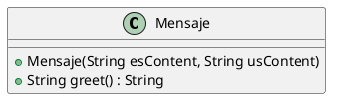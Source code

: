 @startuml

class Mensaje {
    + Mensaje(String esContent, String usContent)
    + String greet() : String
}

@enduml
